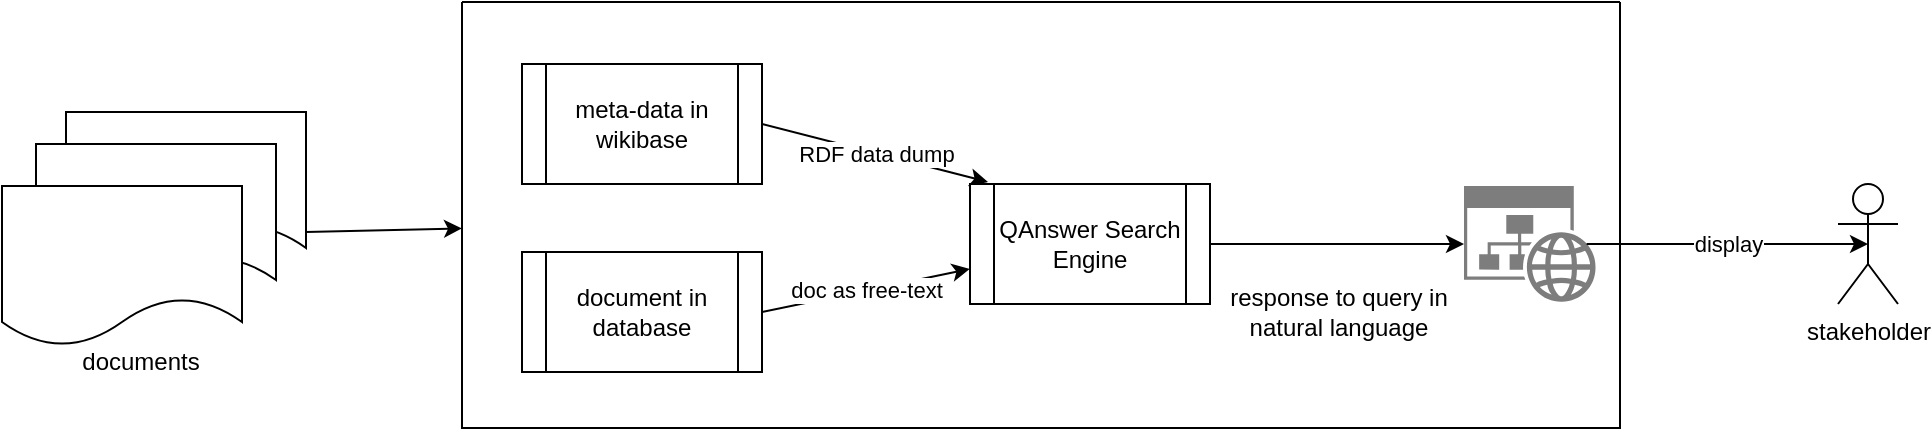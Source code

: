 <mxfile version="20.0.4" type="github">
  <diagram id="WTRNsTzczFgoq6ay4KHm" name="Page-1">
    <mxGraphModel dx="1422" dy="712" grid="0" gridSize="10" guides="1" tooltips="1" connect="1" arrows="1" fold="1" page="1" pageScale="1" pageWidth="1169" pageHeight="1654" math="0" shadow="0">
      <root>
        <mxCell id="0" />
        <mxCell id="1" parent="0" />
        <mxCell id="8-KTVndnOdOdh2vYL62E-14" value="" style="swimlane;startSize=0;shadow=0;fillColor=default;gradientColor=none;" vertex="1" parent="1">
          <mxGeometry x="299" y="164" width="579" height="213" as="geometry" />
        </mxCell>
        <mxCell id="8-KTVndnOdOdh2vYL62E-20" value="RDF data dump" style="edgeStyle=none;rounded=0;orthogonalLoop=1;jettySize=auto;html=1;exitX=1;exitY=0.5;exitDx=0;exitDy=0;entryX=0.075;entryY=-0.017;entryDx=0;entryDy=0;entryPerimeter=0;startArrow=none;startFill=0;endArrow=classic;endFill=1;" edge="1" parent="8-KTVndnOdOdh2vYL62E-14" source="8-KTVndnOdOdh2vYL62E-17" target="8-KTVndnOdOdh2vYL62E-19">
          <mxGeometry relative="1" as="geometry" />
        </mxCell>
        <mxCell id="8-KTVndnOdOdh2vYL62E-17" value="meta-data in wikibase" style="shape=process;whiteSpace=wrap;html=1;backgroundOutline=1;shadow=0;fillColor=default;gradientColor=none;" vertex="1" parent="8-KTVndnOdOdh2vYL62E-14">
          <mxGeometry x="30" y="31" width="120" height="60" as="geometry" />
        </mxCell>
        <mxCell id="8-KTVndnOdOdh2vYL62E-22" value="doc as free-text" style="edgeStyle=none;rounded=0;orthogonalLoop=1;jettySize=auto;html=1;exitX=1;exitY=0.5;exitDx=0;exitDy=0;startArrow=none;startFill=0;endArrow=classic;endFill=1;" edge="1" parent="8-KTVndnOdOdh2vYL62E-14" source="8-KTVndnOdOdh2vYL62E-18" target="8-KTVndnOdOdh2vYL62E-19">
          <mxGeometry relative="1" as="geometry" />
        </mxCell>
        <mxCell id="8-KTVndnOdOdh2vYL62E-18" value="document in database" style="shape=process;whiteSpace=wrap;html=1;backgroundOutline=1;shadow=0;fillColor=default;gradientColor=none;" vertex="1" parent="8-KTVndnOdOdh2vYL62E-14">
          <mxGeometry x="30" y="125" width="120" height="60" as="geometry" />
        </mxCell>
        <mxCell id="8-KTVndnOdOdh2vYL62E-30" value="" style="edgeStyle=none;rounded=0;orthogonalLoop=1;jettySize=auto;html=1;exitX=1;exitY=0.5;exitDx=0;exitDy=0;entryX=0;entryY=0.5;entryDx=0;entryDy=0;entryPerimeter=0;startArrow=none;startFill=0;endArrow=classic;endFill=1;" edge="1" parent="8-KTVndnOdOdh2vYL62E-14" source="8-KTVndnOdOdh2vYL62E-19" target="8-KTVndnOdOdh2vYL62E-29">
          <mxGeometry relative="1" as="geometry" />
        </mxCell>
        <mxCell id="8-KTVndnOdOdh2vYL62E-19" value="QAnswer Search Engine" style="shape=process;whiteSpace=wrap;html=1;backgroundOutline=1;shadow=0;fillColor=default;gradientColor=none;" vertex="1" parent="8-KTVndnOdOdh2vYL62E-14">
          <mxGeometry x="254" y="91" width="120" height="60" as="geometry" />
        </mxCell>
        <mxCell id="8-KTVndnOdOdh2vYL62E-29" value="" style="sketch=0;aspect=fixed;pointerEvents=1;shadow=0;dashed=0;html=1;strokeColor=none;labelPosition=center;verticalLabelPosition=bottom;verticalAlign=top;align=center;shape=mxgraph.mscae.enterprise.website_generic;fillColor=#7D7D7D;" vertex="1" parent="8-KTVndnOdOdh2vYL62E-14">
          <mxGeometry x="501" y="92" width="65.91" height="58" as="geometry" />
        </mxCell>
        <mxCell id="8-KTVndnOdOdh2vYL62E-31" value="&lt;div&gt;response to query in &lt;br&gt;&lt;/div&gt;&lt;div&gt;natural language&lt;br&gt;&lt;/div&gt;" style="text;html=1;align=center;verticalAlign=middle;resizable=0;points=[];autosize=1;strokeColor=none;fillColor=none;" vertex="1" parent="8-KTVndnOdOdh2vYL62E-14">
          <mxGeometry x="374" y="134.5" width="127" height="41" as="geometry" />
        </mxCell>
        <mxCell id="8-KTVndnOdOdh2vYL62E-23" style="edgeStyle=none;rounded=0;orthogonalLoop=1;jettySize=auto;html=1;exitX=1;exitY=0.5;exitDx=0;exitDy=0;startArrow=none;startFill=0;endArrow=classic;endFill=1;" edge="1" parent="1" source="8-KTVndnOdOdh2vYL62E-14" target="8-KTVndnOdOdh2vYL62E-14">
          <mxGeometry relative="1" as="geometry" />
        </mxCell>
        <mxCell id="8-KTVndnOdOdh2vYL62E-42" style="edgeStyle=none;rounded=0;orthogonalLoop=1;jettySize=auto;html=1;exitX=1;exitY=0.75;exitDx=0;exitDy=0;startArrow=none;startFill=0;endArrow=classic;endFill=1;" edge="1" parent="1" source="8-KTVndnOdOdh2vYL62E-35" target="8-KTVndnOdOdh2vYL62E-14">
          <mxGeometry relative="1" as="geometry" />
        </mxCell>
        <mxCell id="8-KTVndnOdOdh2vYL62E-35" value="" style="shape=document;whiteSpace=wrap;html=1;boundedLbl=1;shadow=0;fillColor=default;gradientColor=none;" vertex="1" parent="1">
          <mxGeometry x="101" y="219" width="120" height="80" as="geometry" />
        </mxCell>
        <mxCell id="8-KTVndnOdOdh2vYL62E-38" value="" style="shape=document;whiteSpace=wrap;html=1;boundedLbl=1;shadow=0;fillColor=default;gradientColor=none;" vertex="1" parent="1">
          <mxGeometry x="86" y="235" width="120" height="80" as="geometry" />
        </mxCell>
        <mxCell id="8-KTVndnOdOdh2vYL62E-39" value="" style="shape=document;whiteSpace=wrap;html=1;boundedLbl=1;shadow=0;fillColor=default;gradientColor=none;" vertex="1" parent="1">
          <mxGeometry x="69" y="256" width="120" height="80" as="geometry" />
        </mxCell>
        <mxCell id="8-KTVndnOdOdh2vYL62E-43" value="&lt;div&gt;documents&lt;/div&gt;&lt;div&gt;&lt;br&gt;&lt;/div&gt;" style="text;html=1;align=center;verticalAlign=middle;resizable=0;points=[];autosize=1;strokeColor=none;fillColor=none;" vertex="1" parent="1">
          <mxGeometry x="99" y="330" width="77" height="41" as="geometry" />
        </mxCell>
        <mxCell id="8-KTVndnOdOdh2vYL62E-46" value="stakeholder" style="shape=umlActor;verticalLabelPosition=bottom;verticalAlign=top;html=1;outlineConnect=0;shadow=0;fillColor=default;gradientColor=none;" vertex="1" parent="1">
          <mxGeometry x="987" y="255" width="30" height="60" as="geometry" />
        </mxCell>
        <mxCell id="8-KTVndnOdOdh2vYL62E-47" value="display" style="edgeStyle=none;rounded=0;orthogonalLoop=1;jettySize=auto;html=1;exitX=0.93;exitY=0.5;exitDx=0;exitDy=0;exitPerimeter=0;entryX=0.5;entryY=0.5;entryDx=0;entryDy=0;entryPerimeter=0;startArrow=none;startFill=0;endArrow=classic;endFill=1;" edge="1" parent="1" source="8-KTVndnOdOdh2vYL62E-29" target="8-KTVndnOdOdh2vYL62E-46">
          <mxGeometry relative="1" as="geometry" />
        </mxCell>
      </root>
    </mxGraphModel>
  </diagram>
</mxfile>
